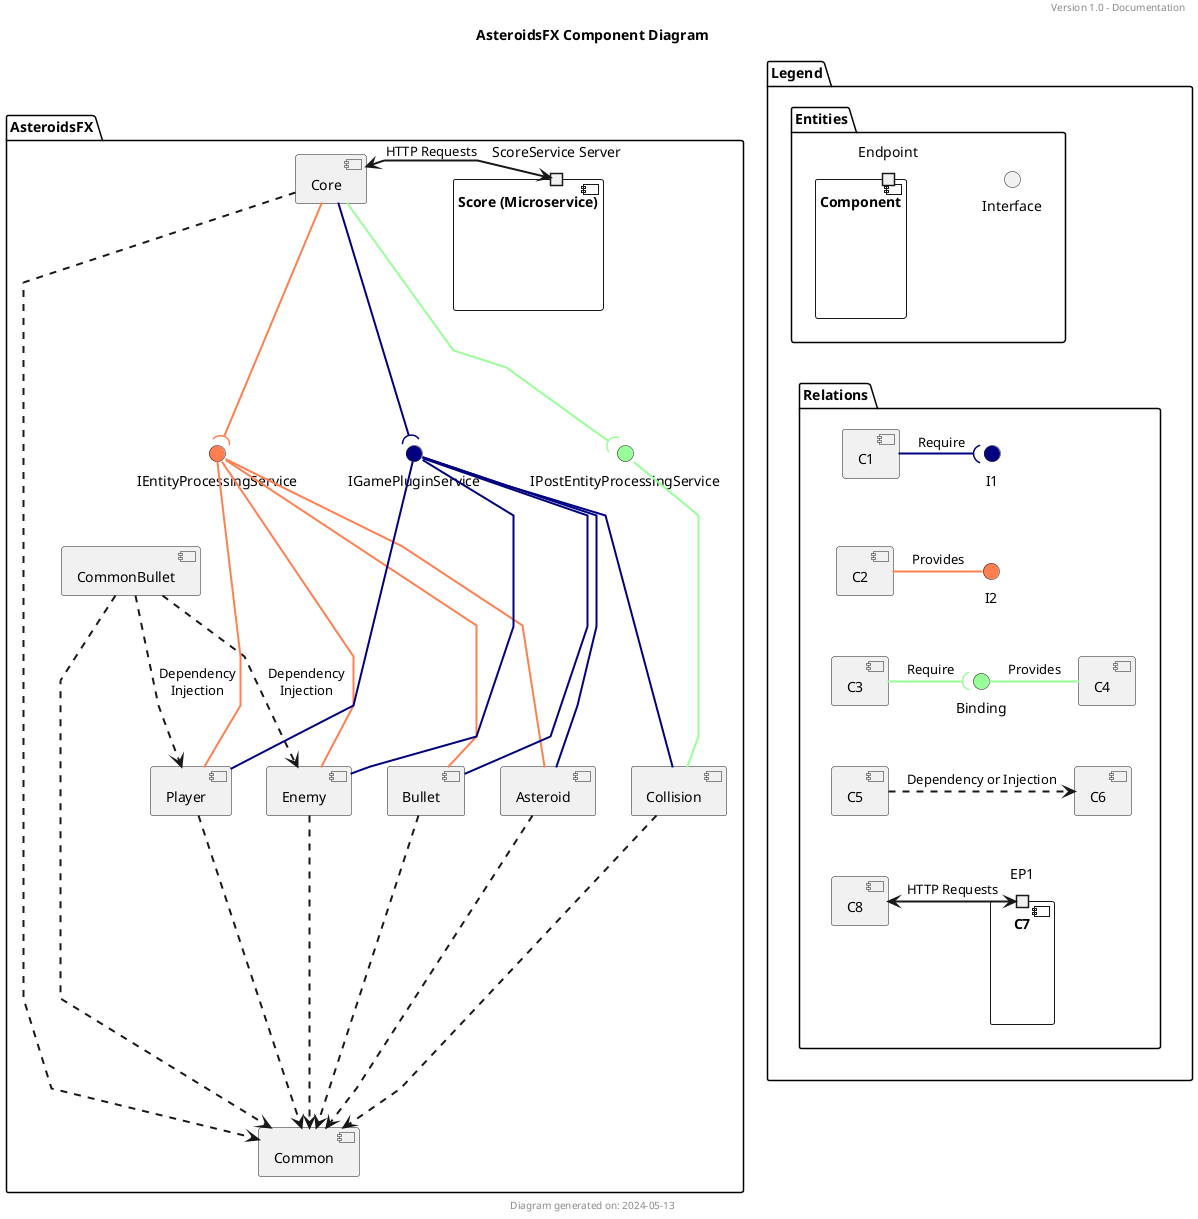 @startuml
title AsteroidsFX Component Diagram
header Version 1.0 - Documentation
footer Diagram generated on: 2024-05-13

skinparam linetype polyline
skinparam arrowthickness 2

package "AsteroidsFX" {
    ' Modules:
    [Core]

    [Asteroid]
    [Bullet]
    [Collision]
    [Enemy]
    [Player]

    component "Score (Microservice)" {
      portin "ScoreService Server"
    }

    [CommonBullet]
    [Common]

    ' Interfaces:
    interface IGamePluginService #000080
    interface IEntityProcessingService #FF7F50
    interface IPostEntityProcessingService #98FF98

    ' Relations:
    [Core] --down-( IGamePluginService #000080
    [Core] --down-( IEntityProcessingService #FF7F50
    [Core] --down-( IPostEntityProcessingService #98FF98
    [Core] ..down..> [Common]

    ' Asteroid:
    [Asteroid] --up-- IGamePluginService #000080
    [Asteroid] --up-- IEntityProcessingService #FF7F50
    [Asteroid] ..down..> [Common]

    ' Bullet:
    [Bullet] --up-- IGamePluginService #000080
    [Bullet] --up-- IEntityProcessingService #FF7F50
    [Bullet] ..down..> [Common]

    ' Enemy:
    [Enemy] --up-- IGamePluginService #000080
    [Enemy] --up-- IEntityProcessingService #FF7F50
    [Enemy] ..down..> [Common]
    [CommonBullet] ...> [Enemy] : "Dependency\nInjection"

    ' Player:
    [Player] --up-- IGamePluginService #000080
    [Player] --up-- IEntityProcessingService #FF7F50
    [Player] ..down..> [Common]
    [CommonBullet] ...> [Player] : "Dependency\nInjection"

    ' Collision:
    [Collision] --up-- IGamePluginService #000080
    [Collision] --up-- IPostEntityProcessingService #98FF98
    [Collision] ..down..> [Common]

    ' CommonBullet
    [CommonBullet] ..down..> [Common]

    ' Score:
    "ScoreService Server" <-left-> [Core] : HTTP Requests
}

package Legend {
    package Entities {
        component "Component" {
            portin Endpoint
        }
        () Interface
    }

    package Relations {
        [C1]
        () I1 #000080
        [C1] -right-( I1 #000080 : Require
        [C1] -[hidden]down- [C2]

        [C2]
        () I2 #FF7F50
        [C2] -right- I2 #FF7F50 : Provides
        [C2] -[hidden]down- [C3]

        [C3]
        () Binding #98FF98
        [C4]
        [C3] -right( Binding #98FF98 : Require
        Binding -right- [C4]  #98FF98 : Provides
        [C3] -[hidden]down- [C5]

        [C5]
        [C6]
        [C5] .right.> [C6] : Dependency or Injection
        [C5] -[hidden]down- [C8]

        component "C7" {
            portin EP1
        }
        [C8]
        EP1 <--[hidden]left--> [C8]
        EP1 <--left--> [C8] : HTTP Requests
    }

    Interface -[hidden]down-> Relations
    "Component" -[hidden]down-> Relations
}
@enduml
